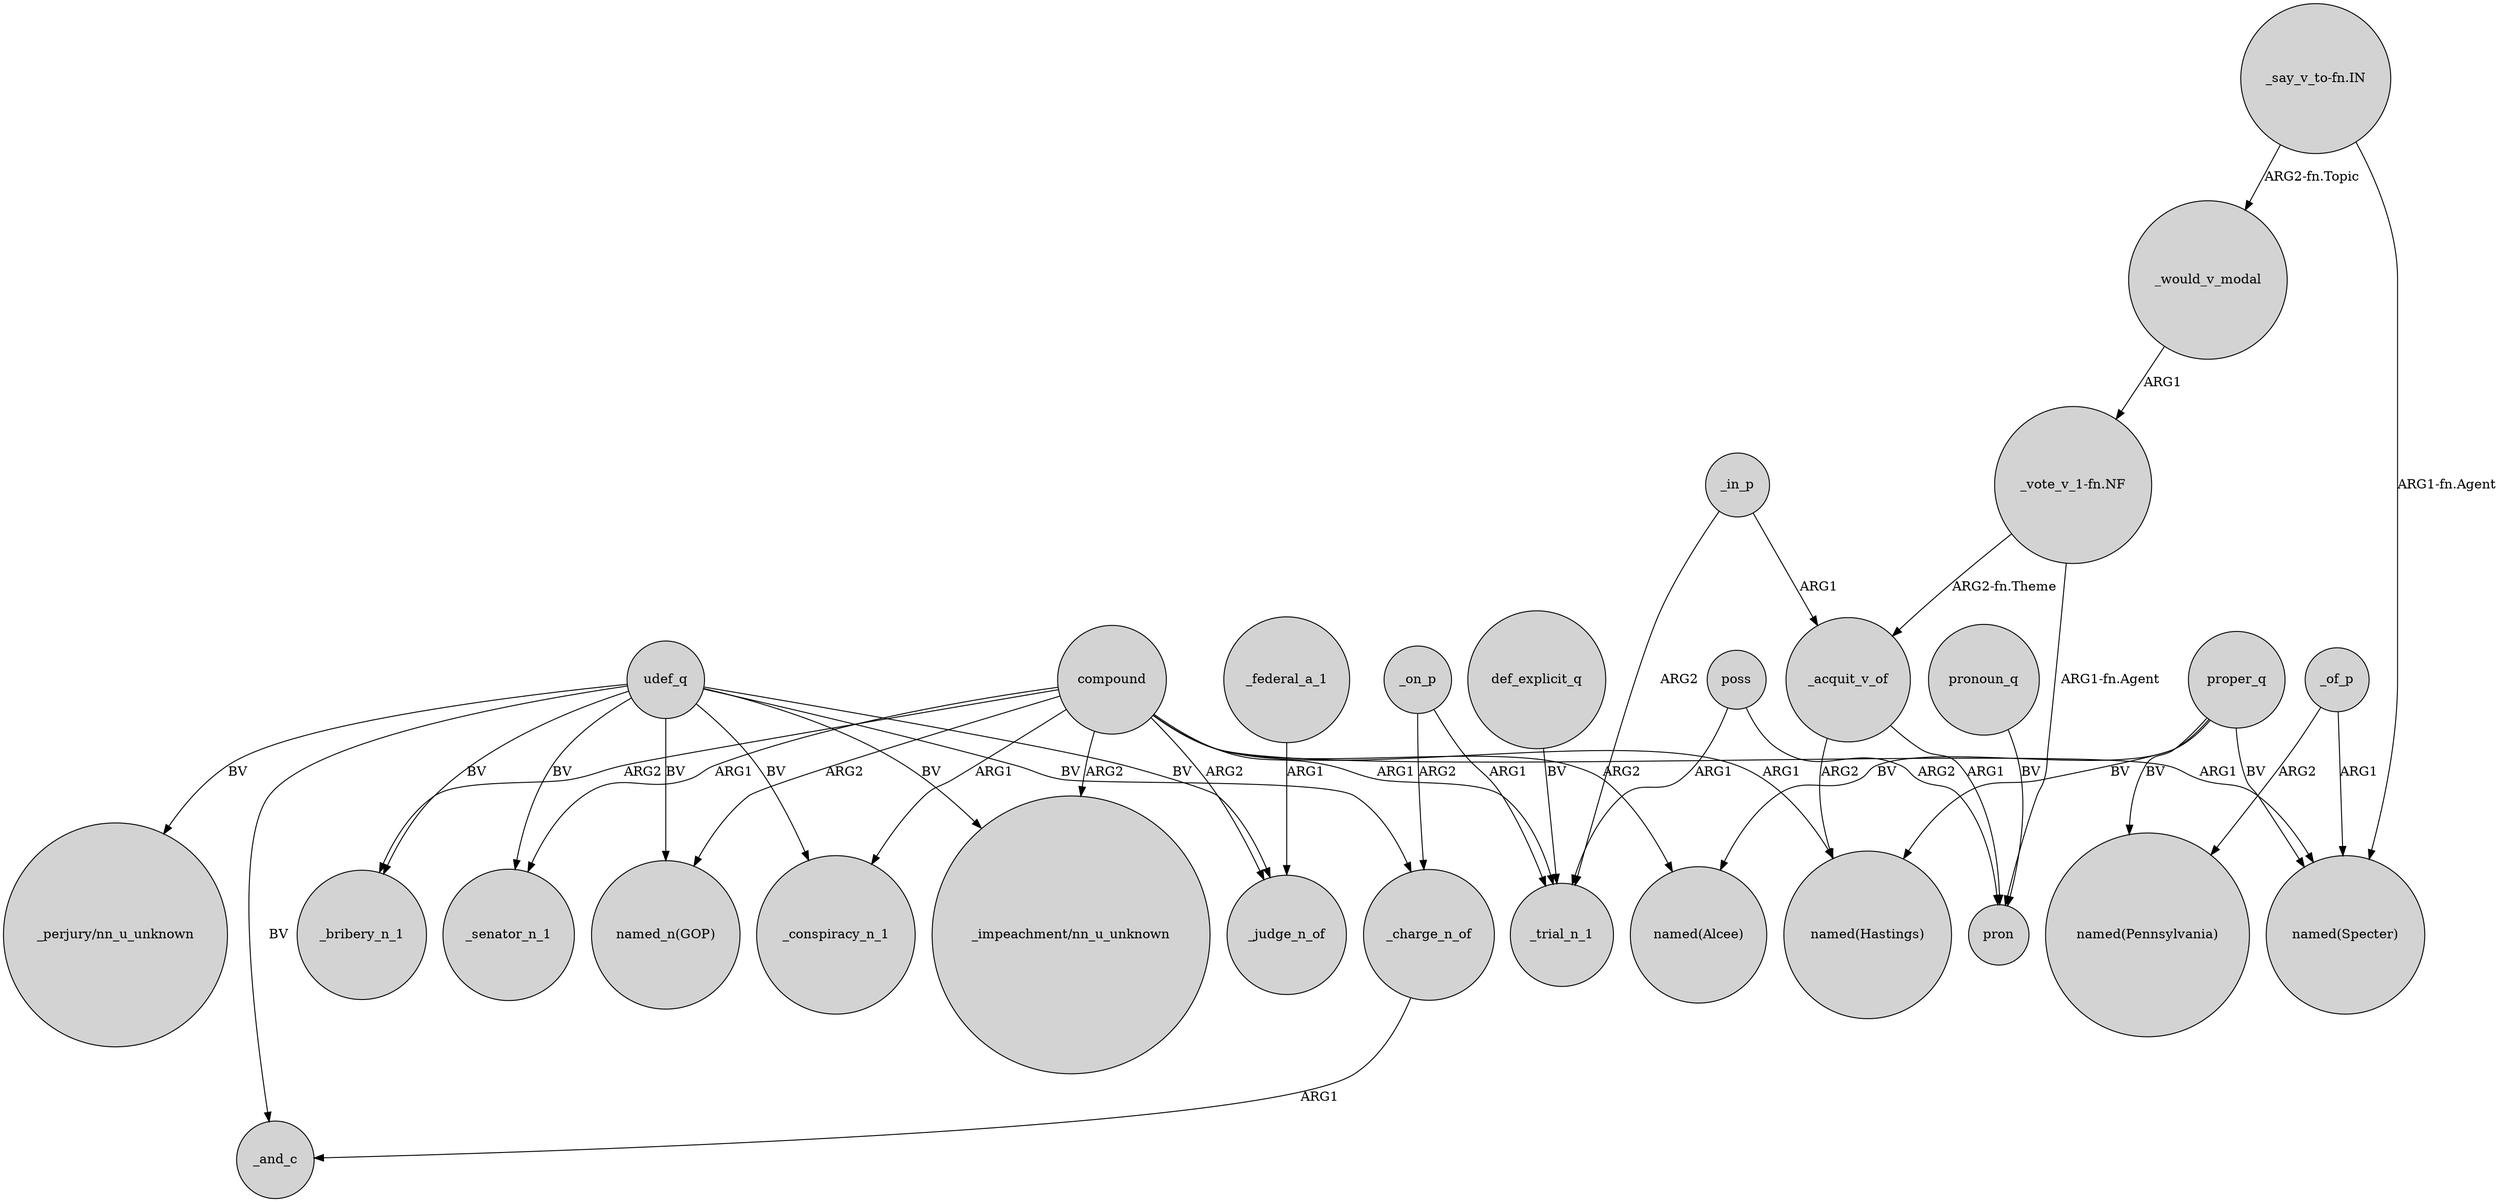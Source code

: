 digraph {
	node [shape=circle style=filled]
	"_say_v_to-fn.IN" -> _would_v_modal [label="ARG2-fn.Topic"]
	_acquit_v_of -> "named(Hastings)" [label=ARG2]
	udef_q -> _senator_n_1 [label=BV]
	compound -> _conspiracy_n_1 [label=ARG1]
	"_say_v_to-fn.IN" -> "named(Specter)" [label="ARG1-fn.Agent"]
	udef_q -> "_impeachment/nn_u_unknown" [label=BV]
	_in_p -> _acquit_v_of [label=ARG1]
	poss -> pron [label=ARG2]
	_of_p -> "named(Pennsylvania)" [label=ARG2]
	_on_p -> _charge_n_of [label=ARG2]
	compound -> _judge_n_of [label=ARG2]
	"_vote_v_1-fn.NF" -> _acquit_v_of [label="ARG2-fn.Theme"]
	compound -> "named(Specter)" [label=ARG1]
	compound -> _bribery_n_1 [label=ARG2]
	compound -> "named(Alcee)" [label=ARG2]
	udef_q -> _bribery_n_1 [label=BV]
	udef_q -> _charge_n_of [label=BV]
	proper_q -> "named(Specter)" [label=BV]
	udef_q -> _judge_n_of [label=BV]
	_acquit_v_of -> pron [label=ARG1]
	udef_q -> "named_n(GOP)" [label=BV]
	compound -> "named(Hastings)" [label=ARG1]
	proper_q -> "named(Alcee)" [label=BV]
	_on_p -> _trial_n_1 [label=ARG1]
	pronoun_q -> pron [label=BV]
	udef_q -> "_perjury/nn_u_unknown" [label=BV]
	compound -> _trial_n_1 [label=ARG1]
	proper_q -> "named(Hastings)" [label=BV]
	_in_p -> _trial_n_1 [label=ARG2]
	compound -> "_impeachment/nn_u_unknown" [label=ARG2]
	poss -> _trial_n_1 [label=ARG1]
	compound -> "named_n(GOP)" [label=ARG2]
	udef_q -> _conspiracy_n_1 [label=BV]
	def_explicit_q -> _trial_n_1 [label=BV]
	_would_v_modal -> "_vote_v_1-fn.NF" [label=ARG1]
	_federal_a_1 -> _judge_n_of [label=ARG1]
	_of_p -> "named(Specter)" [label=ARG1]
	proper_q -> "named(Pennsylvania)" [label=BV]
	_charge_n_of -> _and_c [label=ARG1]
	compound -> _senator_n_1 [label=ARG1]
	udef_q -> _and_c [label=BV]
	"_vote_v_1-fn.NF" -> pron [label="ARG1-fn.Agent"]
}
